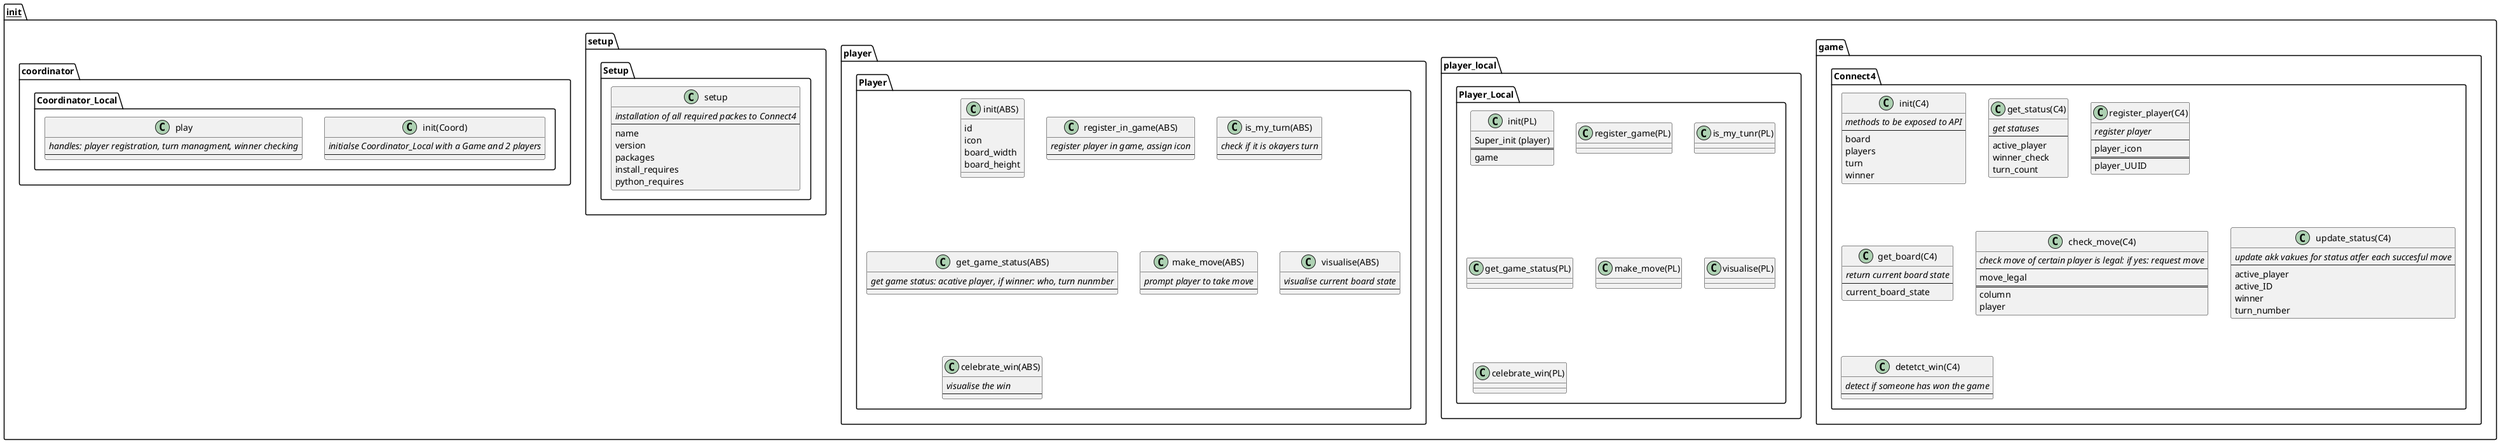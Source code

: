 @startuml

package __init__ {
    package game {
        package Connect4 {
            class init(C4) {
                methods to be exposed to API {abstract}
                ----
                board
                players
                turn
                winner
                }
            class get_status(C4) {
                get statuses {abstract}
                ----
                active_player
                winner_check
                turn_count
                }

            class register_player(C4) {
                register player{abstract}
                ----
                player_icon
                ====
                player_UUID
                }

            class get_board(C4) {
                return current board state{abstract}
                ----
                current_board_state
                }

            class check_move(C4) {
                check move of certain player is legal: if yes: request move{abstract}
                ----
                move_legal
                ====
                column
                player
                }

            class update_status(C4) {
                update akk vakues for status atfer each succesful move {abstract}
                ----
                active_player
                active_ID
                winner
                turn_number
                }

            class detetct_win(C4) {
                detect if someone has won the game{abstract}
                ----
                }
            }
        }

    package player_local {
        package Player_Local {
            class init(PL) {
                Super_init (player)
                ====
                game
                }

            class register_game(PL) {
                }
            class is_my_tunr(PL) {}
            class get_game_status(PL) {}
            class make_move(PL) {}
            class visualise(PL) {}
            class celebrate_win(PL) {}

            }
        }
    

    package player {
        package Player {
            class init(ABS) {
                id
                icon
                board_width
                board_height
                }
            class register_in_game(ABS) {
                register player in game, assign icon {abstract}
                ----
                }
            class is_my_turn(ABS) {
                check if it is okayers turn {abstract}
                ----
                }
            class get_game_status(ABS) {
                get game status: acative player, if winner: who, turn nunmber {abstract}
                ----
                }
            class make_move(ABS) {
                prompt player to take move {abstract}
                ----
                }
            class visualise(ABS) {
                visualise current board state {abstract}
                ----
                }
            class celebrate_win(ABS) {
                visualise the win {abstract}
                ----
                }
            }
        }

    package setup {
        package Setup {
            class setup {
                installation of all required packes to Connect4 {abstract}
                ----
                name
                version
                packages
                install_requires
                python_requires
                }
            }
        }

    package coordinator {
        package Coordinator_Local {
            class init(Coord) {
            initialse Coordinator_Local with a Game and 2 players {abstract}
            ----
                }
            class play {
                handles: player registration, turn managment, winner checking {abstract}
                ----
                }
            }
        }
    }

@enduml